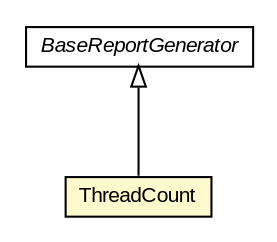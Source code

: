 #!/usr/local/bin/dot
#
# Class diagram 
# Generated by UMLGraph version R5_6-24-gf6e263 (http://www.umlgraph.org/)
#

digraph G {
	edge [fontname="arial",fontsize=10,labelfontname="arial",labelfontsize=10];
	node [fontname="arial",fontsize=10,shape=plaintext];
	nodesep=0.25;
	ranksep=0.5;
	// org.miloss.fgsms.services.rs.impl.reports.BaseReportGenerator
	c1658 [label=<<table title="org.miloss.fgsms.services.rs.impl.reports.BaseReportGenerator" border="0" cellborder="1" cellspacing="0" cellpadding="2" port="p" href="../BaseReportGenerator.html">
		<tr><td><table border="0" cellspacing="0" cellpadding="1">
<tr><td align="center" balign="center"><font face="arial italic"> BaseReportGenerator </font></td></tr>
		</table></td></tr>
		</table>>, URL="../BaseReportGenerator.html", fontname="arial", fontcolor="black", fontsize=10.0];
	// org.miloss.fgsms.services.rs.impl.reports.os.ThreadCount
	c1663 [label=<<table title="org.miloss.fgsms.services.rs.impl.reports.os.ThreadCount" border="0" cellborder="1" cellspacing="0" cellpadding="2" port="p" bgcolor="lemonChiffon" href="./ThreadCount.html">
		<tr><td><table border="0" cellspacing="0" cellpadding="1">
<tr><td align="center" balign="center"> ThreadCount </td></tr>
		</table></td></tr>
		</table>>, URL="./ThreadCount.html", fontname="arial", fontcolor="black", fontsize=10.0];
	//org.miloss.fgsms.services.rs.impl.reports.os.ThreadCount extends org.miloss.fgsms.services.rs.impl.reports.BaseReportGenerator
	c1658:p -> c1663:p [dir=back,arrowtail=empty];
}

